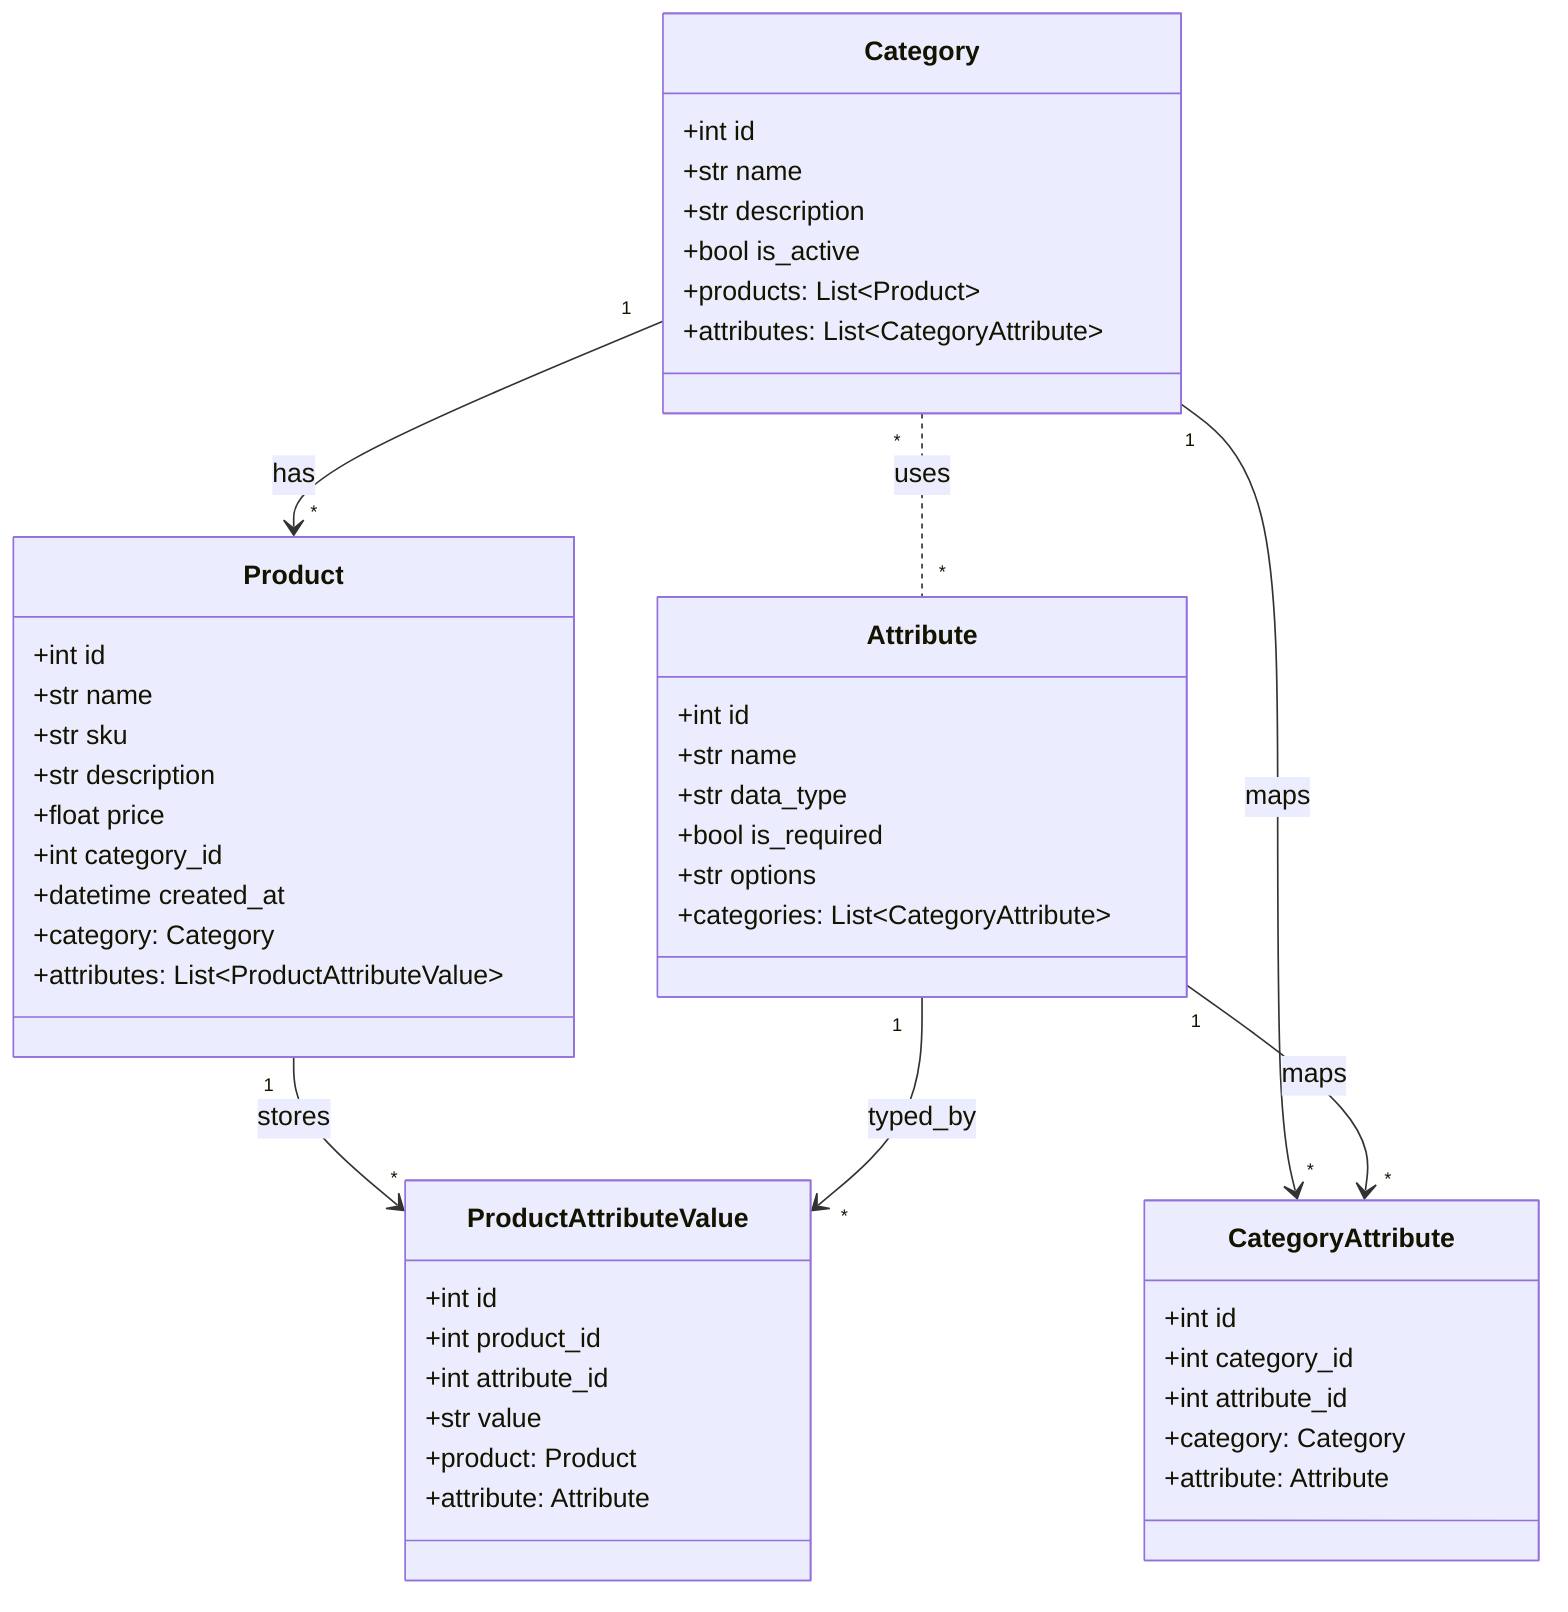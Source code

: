 %% Product Catalog UML Class Diagram (Mermaid)
%% Paste this into https://mermaid.live and click Download PNG

classDiagram
  class Category {
    +int id
    +str name
    +str description
    +bool is_active
    +products: List~Product~
    +attributes: List~CategoryAttribute~
  }

  class Attribute {
    +int id
    +str name
    +str data_type
    +bool is_required
    +str options
    +categories: List~CategoryAttribute~
  }

  class CategoryAttribute {
    +int id
    +int category_id
    +int attribute_id
    +category: Category
    +attribute: Attribute
  }

  class Product {
    +int id
    +str name
    +str sku
    +str description
    +float price
    +int category_id
    +datetime created_at
    +category: Category
    +attributes: List~ProductAttributeValue~
  }

  class ProductAttributeValue {
    +int id
    +int product_id
    +int attribute_id
    +str value
    +product: Product
    +attribute: Attribute
  }

  Category "1" --> "*" Product : has
  Category "1" --> "*" CategoryAttribute : maps
  Attribute "1" --> "*" CategoryAttribute : maps
  Product "1" --> "*" ProductAttributeValue : stores
  Attribute "1" --> "*" ProductAttributeValue : typed_by
  Category "*" .. "*" Attribute : uses